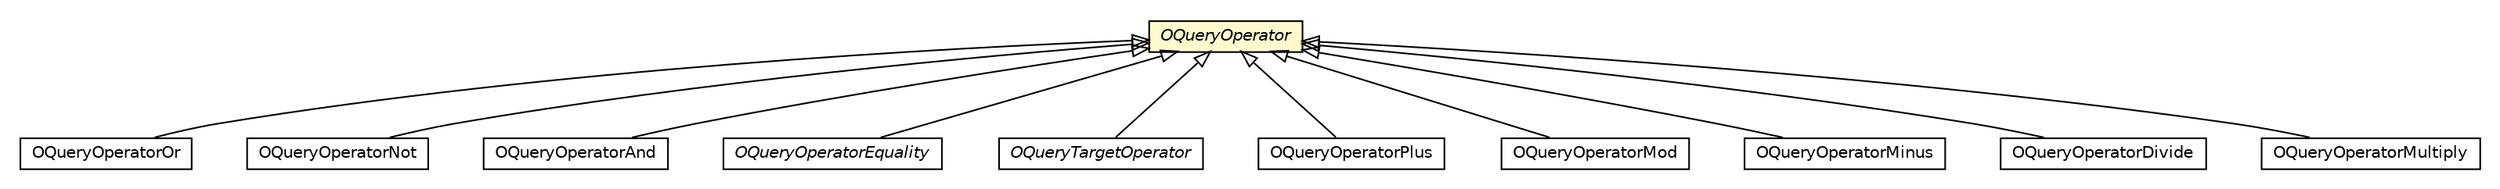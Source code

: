 #!/usr/local/bin/dot
#
# Class diagram 
# Generated by UMLGraph version R5_6-24-gf6e263 (http://www.umlgraph.org/)
#

digraph G {
	edge [fontname="Helvetica",fontsize=10,labelfontname="Helvetica",labelfontsize=10];
	node [fontname="Helvetica",fontsize=10,shape=plaintext];
	nodesep=0.25;
	ranksep=0.5;
	// com.orientechnologies.orient.core.sql.operator.OQueryOperatorOr
	c2862245 [label=<<table title="com.orientechnologies.orient.core.sql.operator.OQueryOperatorOr" border="0" cellborder="1" cellspacing="0" cellpadding="2" port="p" href="./OQueryOperatorOr.html">
		<tr><td><table border="0" cellspacing="0" cellpadding="1">
<tr><td align="center" balign="center"> OQueryOperatorOr </td></tr>
		</table></td></tr>
		</table>>, URL="./OQueryOperatorOr.html", fontname="Helvetica", fontcolor="black", fontsize=10.0];
	// com.orientechnologies.orient.core.sql.operator.OQueryOperatorNot
	c2862246 [label=<<table title="com.orientechnologies.orient.core.sql.operator.OQueryOperatorNot" border="0" cellborder="1" cellspacing="0" cellpadding="2" port="p" href="./OQueryOperatorNot.html">
		<tr><td><table border="0" cellspacing="0" cellpadding="1">
<tr><td align="center" balign="center"> OQueryOperatorNot </td></tr>
		</table></td></tr>
		</table>>, URL="./OQueryOperatorNot.html", fontname="Helvetica", fontcolor="black", fontsize=10.0];
	// com.orientechnologies.orient.core.sql.operator.OQueryOperatorAnd
	c2862249 [label=<<table title="com.orientechnologies.orient.core.sql.operator.OQueryOperatorAnd" border="0" cellborder="1" cellspacing="0" cellpadding="2" port="p" href="./OQueryOperatorAnd.html">
		<tr><td><table border="0" cellspacing="0" cellpadding="1">
<tr><td align="center" balign="center"> OQueryOperatorAnd </td></tr>
		</table></td></tr>
		</table>>, URL="./OQueryOperatorAnd.html", fontname="Helvetica", fontcolor="black", fontsize=10.0];
	// com.orientechnologies.orient.core.sql.operator.OQueryOperator
	c2862256 [label=<<table title="com.orientechnologies.orient.core.sql.operator.OQueryOperator" border="0" cellborder="1" cellspacing="0" cellpadding="2" port="p" bgcolor="lemonChiffon" href="./OQueryOperator.html">
		<tr><td><table border="0" cellspacing="0" cellpadding="1">
<tr><td align="center" balign="center"><font face="Helvetica-Oblique"> OQueryOperator </font></td></tr>
		</table></td></tr>
		</table>>, URL="./OQueryOperator.html", fontname="Helvetica", fontcolor="black", fontsize=10.0];
	// com.orientechnologies.orient.core.sql.operator.OQueryOperatorEquality
	c2862262 [label=<<table title="com.orientechnologies.orient.core.sql.operator.OQueryOperatorEquality" border="0" cellborder="1" cellspacing="0" cellpadding="2" port="p" href="./OQueryOperatorEquality.html">
		<tr><td><table border="0" cellspacing="0" cellpadding="1">
<tr><td align="center" balign="center"><font face="Helvetica-Oblique"> OQueryOperatorEquality </font></td></tr>
		</table></td></tr>
		</table>>, URL="./OQueryOperatorEquality.html", fontname="Helvetica", fontcolor="black", fontsize=10.0];
	// com.orientechnologies.orient.core.sql.operator.OQueryTargetOperator
	c2862267 [label=<<table title="com.orientechnologies.orient.core.sql.operator.OQueryTargetOperator" border="0" cellborder="1" cellspacing="0" cellpadding="2" port="p" href="./OQueryTargetOperator.html">
		<tr><td><table border="0" cellspacing="0" cellpadding="1">
<tr><td align="center" balign="center"><font face="Helvetica-Oblique"> OQueryTargetOperator </font></td></tr>
		</table></td></tr>
		</table>>, URL="./OQueryTargetOperator.html", fontname="Helvetica", fontcolor="black", fontsize=10.0];
	// com.orientechnologies.orient.core.sql.operator.math.OQueryOperatorPlus
	c2862273 [label=<<table title="com.orientechnologies.orient.core.sql.operator.math.OQueryOperatorPlus" border="0" cellborder="1" cellspacing="0" cellpadding="2" port="p" href="./math/OQueryOperatorPlus.html">
		<tr><td><table border="0" cellspacing="0" cellpadding="1">
<tr><td align="center" balign="center"> OQueryOperatorPlus </td></tr>
		</table></td></tr>
		</table>>, URL="./math/OQueryOperatorPlus.html", fontname="Helvetica", fontcolor="black", fontsize=10.0];
	// com.orientechnologies.orient.core.sql.operator.math.OQueryOperatorMod
	c2862274 [label=<<table title="com.orientechnologies.orient.core.sql.operator.math.OQueryOperatorMod" border="0" cellborder="1" cellspacing="0" cellpadding="2" port="p" href="./math/OQueryOperatorMod.html">
		<tr><td><table border="0" cellspacing="0" cellpadding="1">
<tr><td align="center" balign="center"> OQueryOperatorMod </td></tr>
		</table></td></tr>
		</table>>, URL="./math/OQueryOperatorMod.html", fontname="Helvetica", fontcolor="black", fontsize=10.0];
	// com.orientechnologies.orient.core.sql.operator.math.OQueryOperatorMinus
	c2862275 [label=<<table title="com.orientechnologies.orient.core.sql.operator.math.OQueryOperatorMinus" border="0" cellborder="1" cellspacing="0" cellpadding="2" port="p" href="./math/OQueryOperatorMinus.html">
		<tr><td><table border="0" cellspacing="0" cellpadding="1">
<tr><td align="center" balign="center"> OQueryOperatorMinus </td></tr>
		</table></td></tr>
		</table>>, URL="./math/OQueryOperatorMinus.html", fontname="Helvetica", fontcolor="black", fontsize=10.0];
	// com.orientechnologies.orient.core.sql.operator.math.OQueryOperatorDivide
	c2862276 [label=<<table title="com.orientechnologies.orient.core.sql.operator.math.OQueryOperatorDivide" border="0" cellborder="1" cellspacing="0" cellpadding="2" port="p" href="./math/OQueryOperatorDivide.html">
		<tr><td><table border="0" cellspacing="0" cellpadding="1">
<tr><td align="center" balign="center"> OQueryOperatorDivide </td></tr>
		</table></td></tr>
		</table>>, URL="./math/OQueryOperatorDivide.html", fontname="Helvetica", fontcolor="black", fontsize=10.0];
	// com.orientechnologies.orient.core.sql.operator.math.OQueryOperatorMultiply
	c2862277 [label=<<table title="com.orientechnologies.orient.core.sql.operator.math.OQueryOperatorMultiply" border="0" cellborder="1" cellspacing="0" cellpadding="2" port="p" href="./math/OQueryOperatorMultiply.html">
		<tr><td><table border="0" cellspacing="0" cellpadding="1">
<tr><td align="center" balign="center"> OQueryOperatorMultiply </td></tr>
		</table></td></tr>
		</table>>, URL="./math/OQueryOperatorMultiply.html", fontname="Helvetica", fontcolor="black", fontsize=10.0];
	//com.orientechnologies.orient.core.sql.operator.OQueryOperatorOr extends com.orientechnologies.orient.core.sql.operator.OQueryOperator
	c2862256:p -> c2862245:p [dir=back,arrowtail=empty];
	//com.orientechnologies.orient.core.sql.operator.OQueryOperatorNot extends com.orientechnologies.orient.core.sql.operator.OQueryOperator
	c2862256:p -> c2862246:p [dir=back,arrowtail=empty];
	//com.orientechnologies.orient.core.sql.operator.OQueryOperatorAnd extends com.orientechnologies.orient.core.sql.operator.OQueryOperator
	c2862256:p -> c2862249:p [dir=back,arrowtail=empty];
	//com.orientechnologies.orient.core.sql.operator.OQueryOperatorEquality extends com.orientechnologies.orient.core.sql.operator.OQueryOperator
	c2862256:p -> c2862262:p [dir=back,arrowtail=empty];
	//com.orientechnologies.orient.core.sql.operator.OQueryTargetOperator extends com.orientechnologies.orient.core.sql.operator.OQueryOperator
	c2862256:p -> c2862267:p [dir=back,arrowtail=empty];
	//com.orientechnologies.orient.core.sql.operator.math.OQueryOperatorPlus extends com.orientechnologies.orient.core.sql.operator.OQueryOperator
	c2862256:p -> c2862273:p [dir=back,arrowtail=empty];
	//com.orientechnologies.orient.core.sql.operator.math.OQueryOperatorMod extends com.orientechnologies.orient.core.sql.operator.OQueryOperator
	c2862256:p -> c2862274:p [dir=back,arrowtail=empty];
	//com.orientechnologies.orient.core.sql.operator.math.OQueryOperatorMinus extends com.orientechnologies.orient.core.sql.operator.OQueryOperator
	c2862256:p -> c2862275:p [dir=back,arrowtail=empty];
	//com.orientechnologies.orient.core.sql.operator.math.OQueryOperatorDivide extends com.orientechnologies.orient.core.sql.operator.OQueryOperator
	c2862256:p -> c2862276:p [dir=back,arrowtail=empty];
	//com.orientechnologies.orient.core.sql.operator.math.OQueryOperatorMultiply extends com.orientechnologies.orient.core.sql.operator.OQueryOperator
	c2862256:p -> c2862277:p [dir=back,arrowtail=empty];
}

